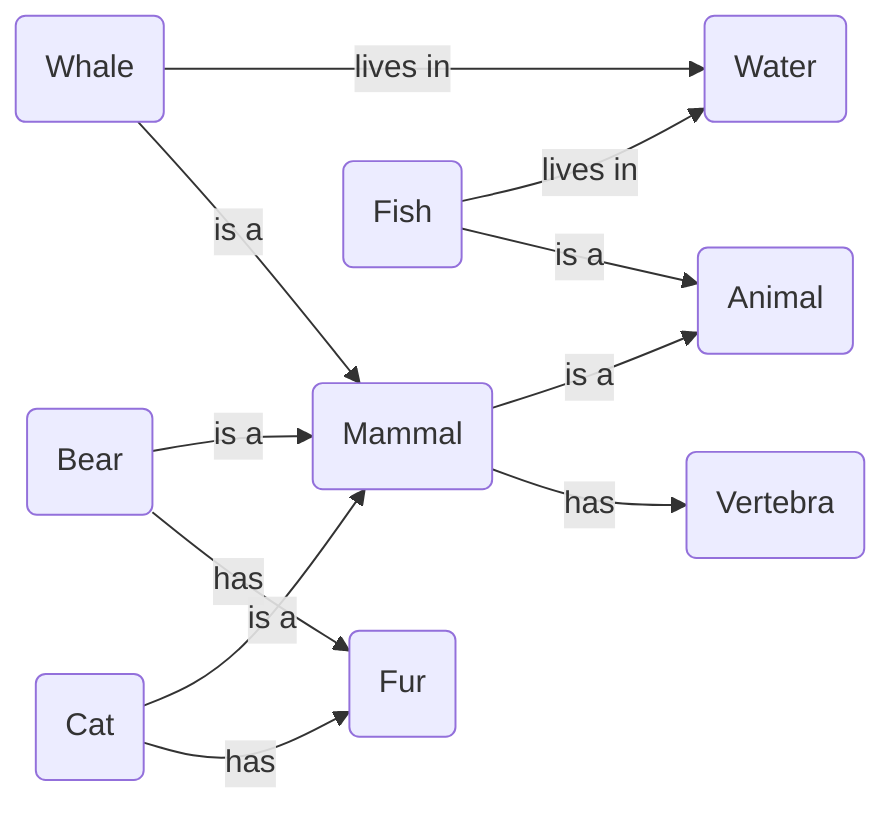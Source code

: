 graph LR
  whale(Whale)-->|lives in|water(Water)
  bear(Bear)-->|is a|mammal(Mammal)
  fish(Fish)-->|lives in|water
  whale-->|is a|mammal
  cat(Cat)-->|is a|mammal
  cat-->|has|fur
  bear-->|has|fur(Fur)
  mammal-->|is a|animal(Animal)
  fish-->|is a|animal
  mammal-->|has|vertebra(Vertebra)